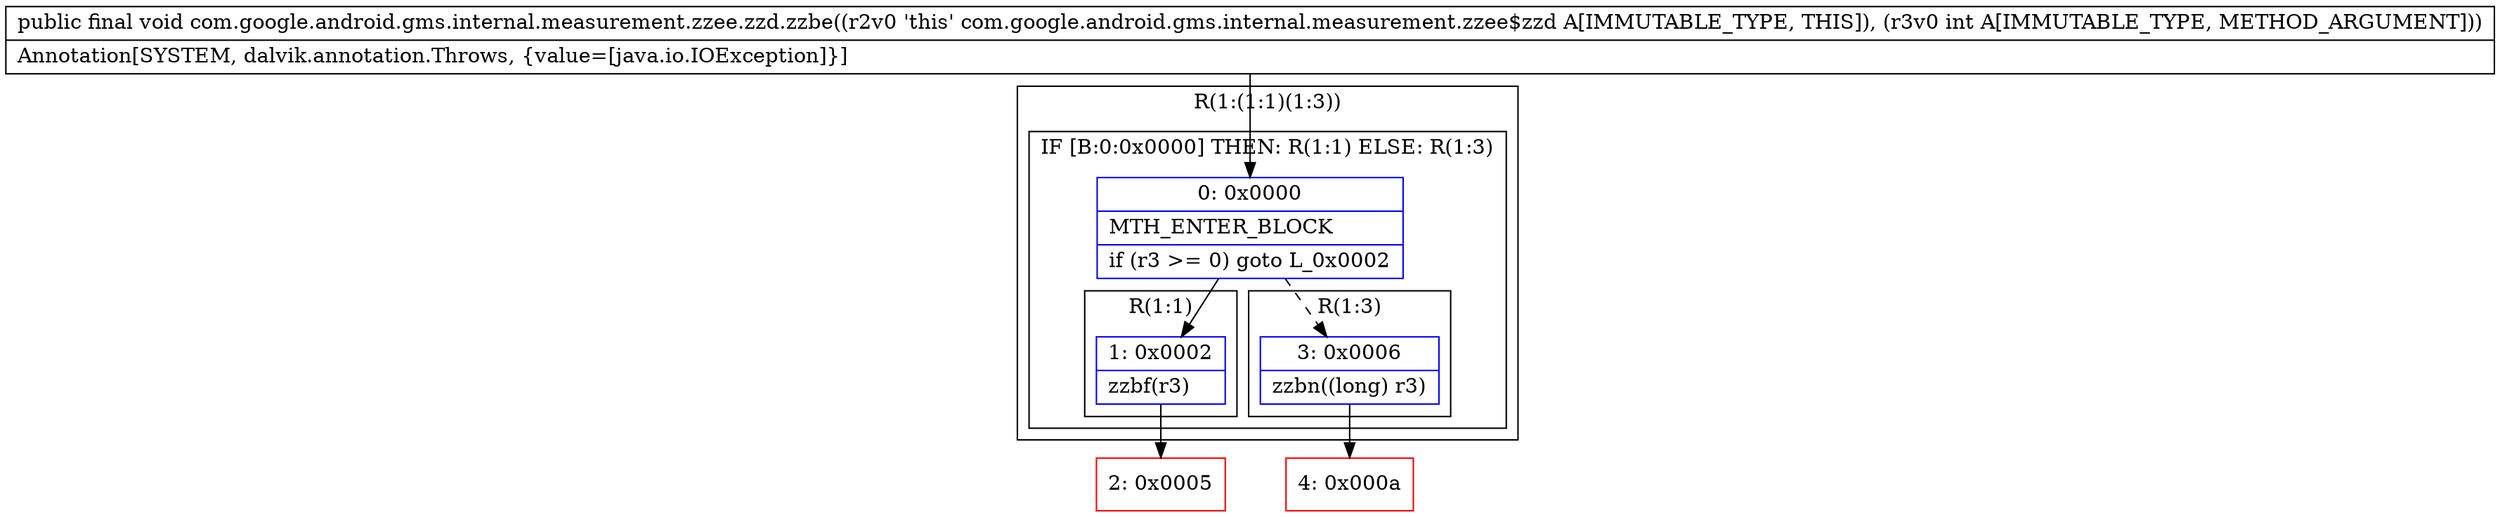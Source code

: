 digraph "CFG forcom.google.android.gms.internal.measurement.zzee.zzd.zzbe(I)V" {
subgraph cluster_Region_1144580513 {
label = "R(1:(1:1)(1:3))";
node [shape=record,color=blue];
subgraph cluster_IfRegion_432564702 {
label = "IF [B:0:0x0000] THEN: R(1:1) ELSE: R(1:3)";
node [shape=record,color=blue];
Node_0 [shape=record,label="{0\:\ 0x0000|MTH_ENTER_BLOCK\l|if (r3 \>= 0) goto L_0x0002\l}"];
subgraph cluster_Region_234309728 {
label = "R(1:1)";
node [shape=record,color=blue];
Node_1 [shape=record,label="{1\:\ 0x0002|zzbf(r3)\l}"];
}
subgraph cluster_Region_35335199 {
label = "R(1:3)";
node [shape=record,color=blue];
Node_3 [shape=record,label="{3\:\ 0x0006|zzbn((long) r3)\l}"];
}
}
}
Node_2 [shape=record,color=red,label="{2\:\ 0x0005}"];
Node_4 [shape=record,color=red,label="{4\:\ 0x000a}"];
MethodNode[shape=record,label="{public final void com.google.android.gms.internal.measurement.zzee.zzd.zzbe((r2v0 'this' com.google.android.gms.internal.measurement.zzee$zzd A[IMMUTABLE_TYPE, THIS]), (r3v0 int A[IMMUTABLE_TYPE, METHOD_ARGUMENT]))  | Annotation[SYSTEM, dalvik.annotation.Throws, \{value=[java.io.IOException]\}]\l}"];
MethodNode -> Node_0;
Node_0 -> Node_1;
Node_0 -> Node_3[style=dashed];
Node_1 -> Node_2;
Node_3 -> Node_4;
}

